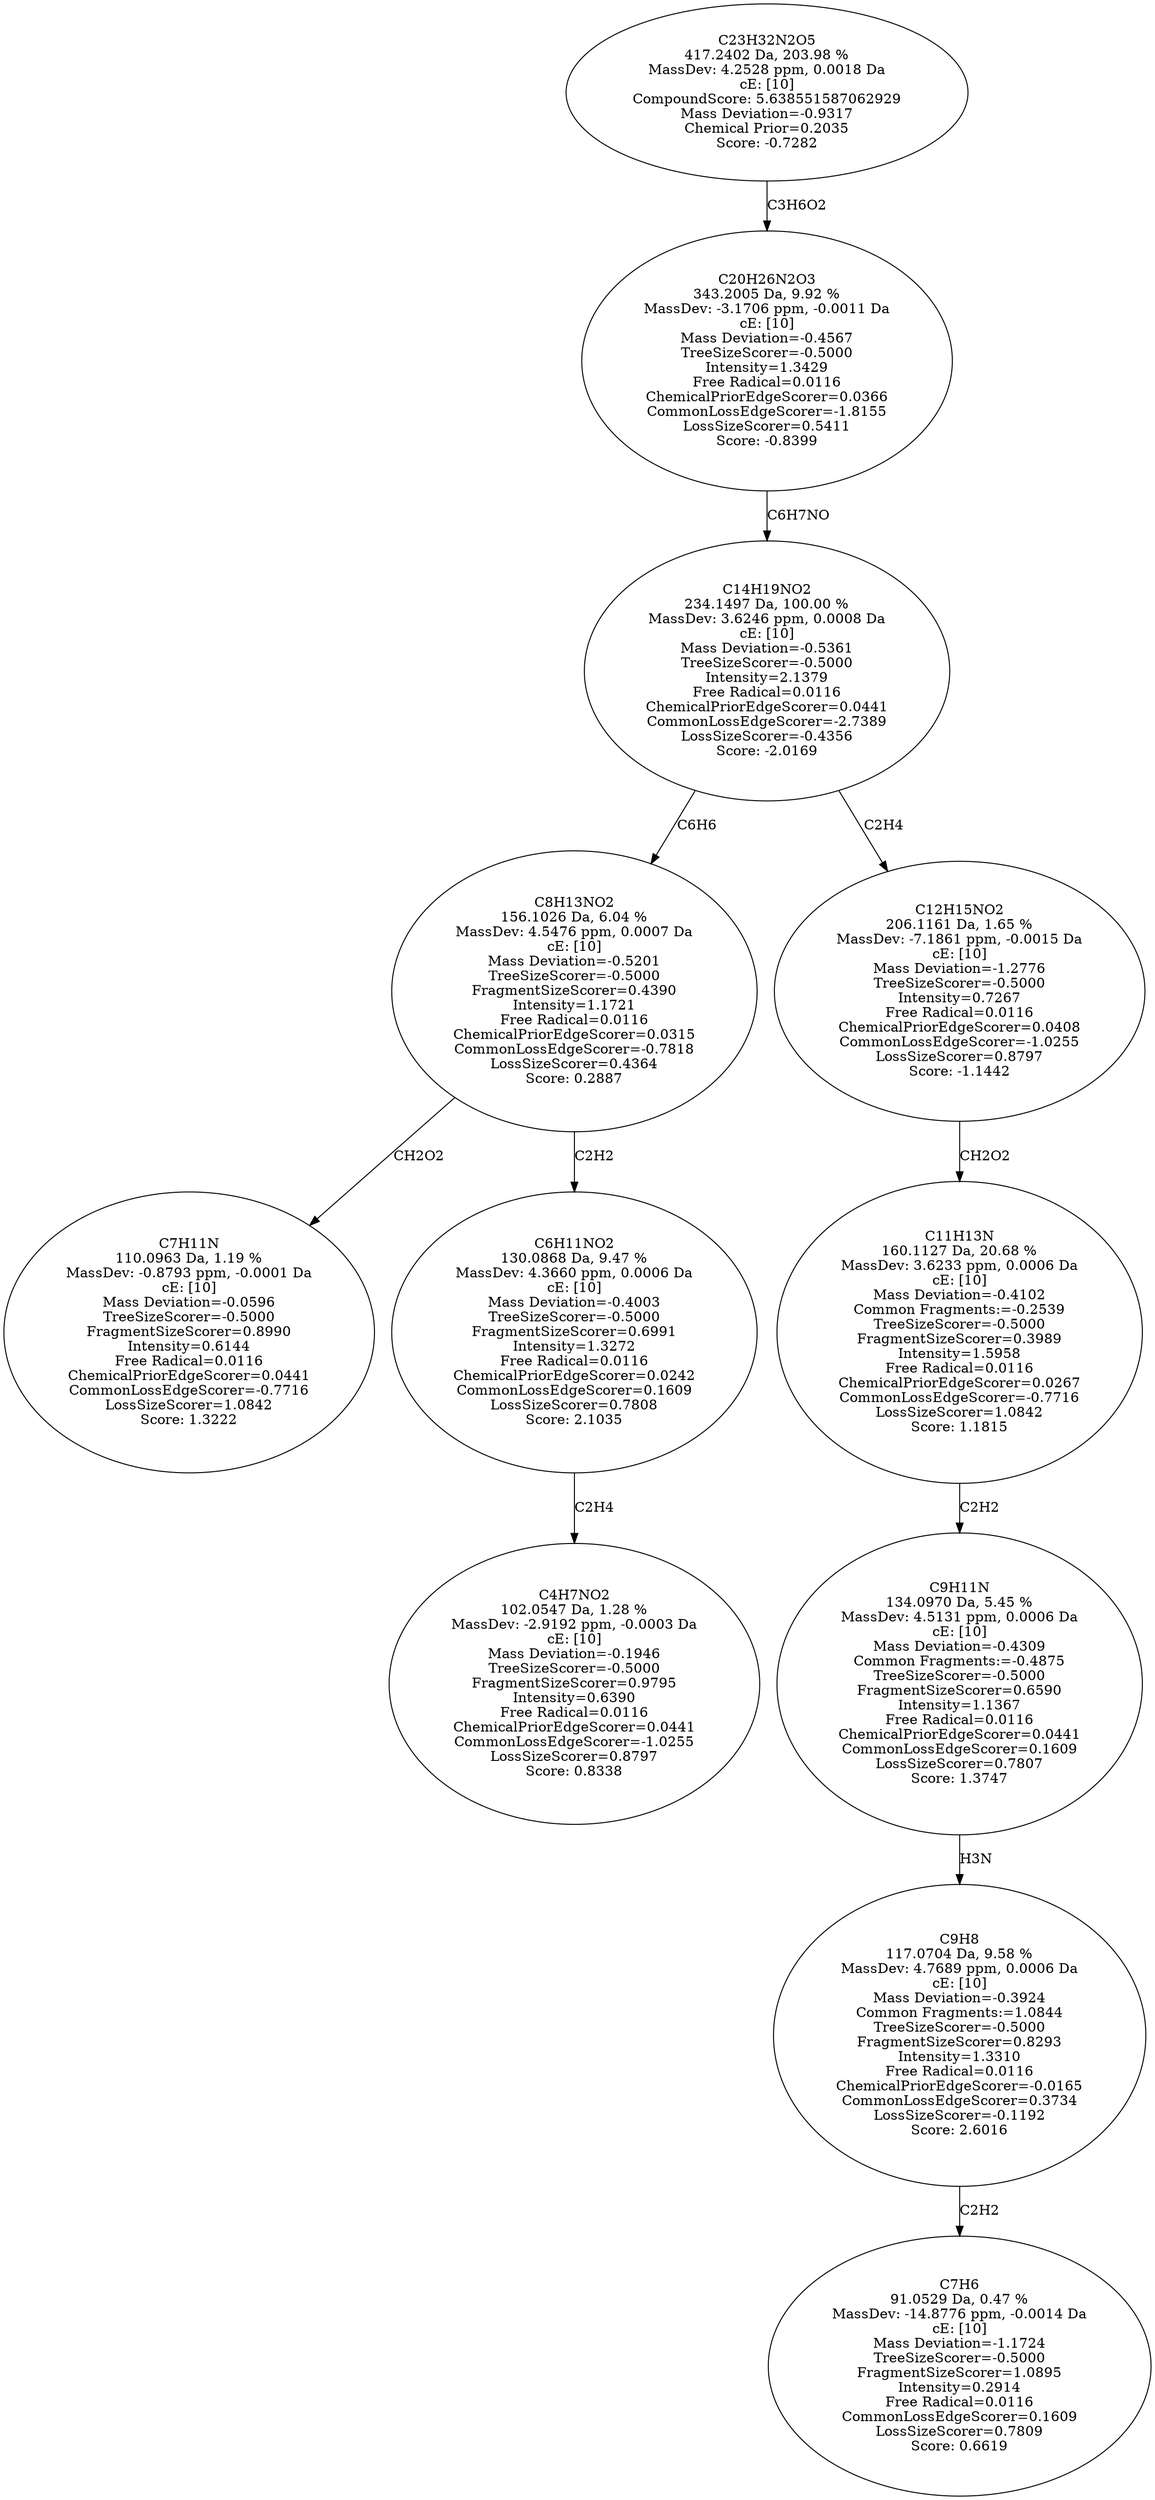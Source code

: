 strict digraph {
v1 [label="C7H11N\n110.0963 Da, 1.19 %\nMassDev: -0.8793 ppm, -0.0001 Da\ncE: [10]\nMass Deviation=-0.0596\nTreeSizeScorer=-0.5000\nFragmentSizeScorer=0.8990\nIntensity=0.6144\nFree Radical=0.0116\nChemicalPriorEdgeScorer=0.0441\nCommonLossEdgeScorer=-0.7716\nLossSizeScorer=1.0842\nScore: 1.3222"];
v2 [label="C4H7NO2\n102.0547 Da, 1.28 %\nMassDev: -2.9192 ppm, -0.0003 Da\ncE: [10]\nMass Deviation=-0.1946\nTreeSizeScorer=-0.5000\nFragmentSizeScorer=0.9795\nIntensity=0.6390\nFree Radical=0.0116\nChemicalPriorEdgeScorer=0.0441\nCommonLossEdgeScorer=-1.0255\nLossSizeScorer=0.8797\nScore: 0.8338"];
v3 [label="C6H11NO2\n130.0868 Da, 9.47 %\nMassDev: 4.3660 ppm, 0.0006 Da\ncE: [10]\nMass Deviation=-0.4003\nTreeSizeScorer=-0.5000\nFragmentSizeScorer=0.6991\nIntensity=1.3272\nFree Radical=0.0116\nChemicalPriorEdgeScorer=0.0242\nCommonLossEdgeScorer=0.1609\nLossSizeScorer=0.7808\nScore: 2.1035"];
v4 [label="C8H13NO2\n156.1026 Da, 6.04 %\nMassDev: 4.5476 ppm, 0.0007 Da\ncE: [10]\nMass Deviation=-0.5201\nTreeSizeScorer=-0.5000\nFragmentSizeScorer=0.4390\nIntensity=1.1721\nFree Radical=0.0116\nChemicalPriorEdgeScorer=0.0315\nCommonLossEdgeScorer=-0.7818\nLossSizeScorer=0.4364\nScore: 0.2887"];
v5 [label="C7H6\n91.0529 Da, 0.47 %\nMassDev: -14.8776 ppm, -0.0014 Da\ncE: [10]\nMass Deviation=-1.1724\nTreeSizeScorer=-0.5000\nFragmentSizeScorer=1.0895\nIntensity=0.2914\nFree Radical=0.0116\nCommonLossEdgeScorer=0.1609\nLossSizeScorer=0.7809\nScore: 0.6619"];
v6 [label="C9H8\n117.0704 Da, 9.58 %\nMassDev: 4.7689 ppm, 0.0006 Da\ncE: [10]\nMass Deviation=-0.3924\nCommon Fragments:=1.0844\nTreeSizeScorer=-0.5000\nFragmentSizeScorer=0.8293\nIntensity=1.3310\nFree Radical=0.0116\nChemicalPriorEdgeScorer=-0.0165\nCommonLossEdgeScorer=0.3734\nLossSizeScorer=-0.1192\nScore: 2.6016"];
v7 [label="C9H11N\n134.0970 Da, 5.45 %\nMassDev: 4.5131 ppm, 0.0006 Da\ncE: [10]\nMass Deviation=-0.4309\nCommon Fragments:=-0.4875\nTreeSizeScorer=-0.5000\nFragmentSizeScorer=0.6590\nIntensity=1.1367\nFree Radical=0.0116\nChemicalPriorEdgeScorer=0.0441\nCommonLossEdgeScorer=0.1609\nLossSizeScorer=0.7807\nScore: 1.3747"];
v8 [label="C11H13N\n160.1127 Da, 20.68 %\nMassDev: 3.6233 ppm, 0.0006 Da\ncE: [10]\nMass Deviation=-0.4102\nCommon Fragments:=-0.2539\nTreeSizeScorer=-0.5000\nFragmentSizeScorer=0.3989\nIntensity=1.5958\nFree Radical=0.0116\nChemicalPriorEdgeScorer=0.0267\nCommonLossEdgeScorer=-0.7716\nLossSizeScorer=1.0842\nScore: 1.1815"];
v9 [label="C12H15NO2\n206.1161 Da, 1.65 %\nMassDev: -7.1861 ppm, -0.0015 Da\ncE: [10]\nMass Deviation=-1.2776\nTreeSizeScorer=-0.5000\nIntensity=0.7267\nFree Radical=0.0116\nChemicalPriorEdgeScorer=0.0408\nCommonLossEdgeScorer=-1.0255\nLossSizeScorer=0.8797\nScore: -1.1442"];
v10 [label="C14H19NO2\n234.1497 Da, 100.00 %\nMassDev: 3.6246 ppm, 0.0008 Da\ncE: [10]\nMass Deviation=-0.5361\nTreeSizeScorer=-0.5000\nIntensity=2.1379\nFree Radical=0.0116\nChemicalPriorEdgeScorer=0.0441\nCommonLossEdgeScorer=-2.7389\nLossSizeScorer=-0.4356\nScore: -2.0169"];
v11 [label="C20H26N2O3\n343.2005 Da, 9.92 %\nMassDev: -3.1706 ppm, -0.0011 Da\ncE: [10]\nMass Deviation=-0.4567\nTreeSizeScorer=-0.5000\nIntensity=1.3429\nFree Radical=0.0116\nChemicalPriorEdgeScorer=0.0366\nCommonLossEdgeScorer=-1.8155\nLossSizeScorer=0.5411\nScore: -0.8399"];
v12 [label="C23H32N2O5\n417.2402 Da, 203.98 %\nMassDev: 4.2528 ppm, 0.0018 Da\ncE: [10]\nCompoundScore: 5.638551587062929\nMass Deviation=-0.9317\nChemical Prior=0.2035\nScore: -0.7282"];
v4 -> v1 [label="CH2O2"];
v3 -> v2 [label="C2H4"];
v4 -> v3 [label="C2H2"];
v10 -> v4 [label="C6H6"];
v6 -> v5 [label="C2H2"];
v7 -> v6 [label="H3N"];
v8 -> v7 [label="C2H2"];
v9 -> v8 [label="CH2O2"];
v10 -> v9 [label="C2H4"];
v11 -> v10 [label="C6H7NO"];
v12 -> v11 [label="C3H6O2"];
}